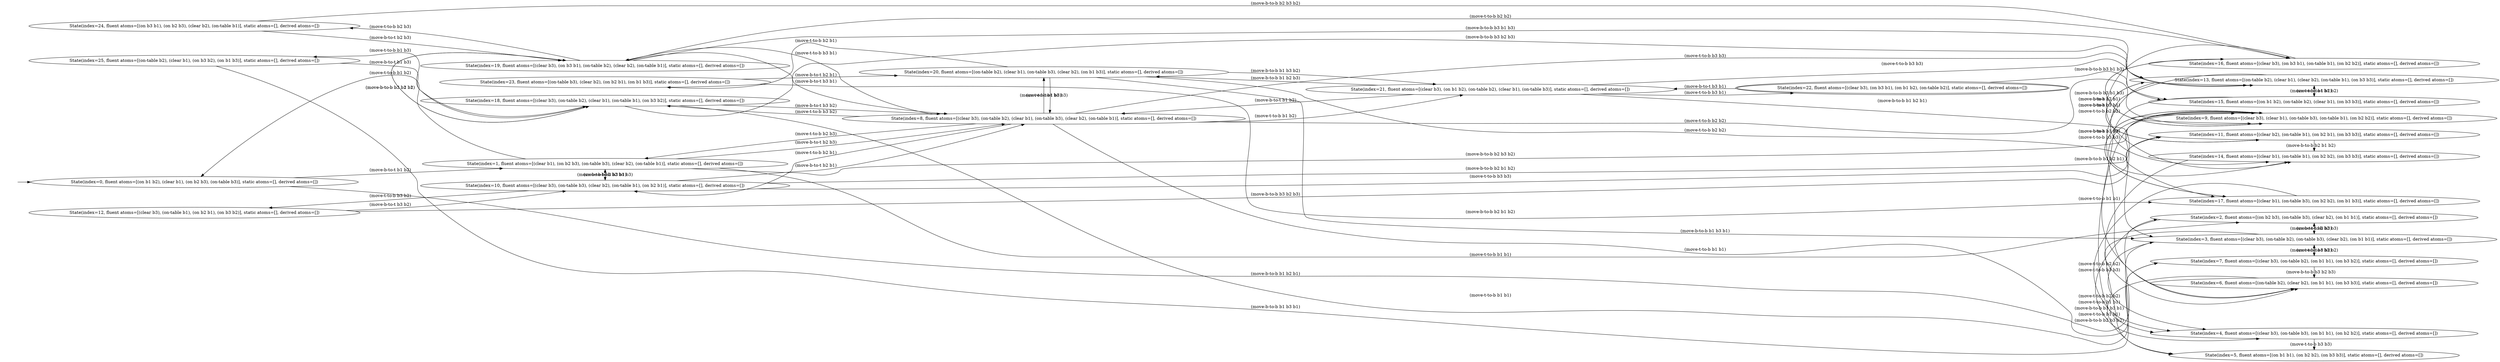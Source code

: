 digraph {
rankdir="LR"
s0[label="State(index=0, fluent atoms=[(on b1 b2), (clear b1), (on b2 b3), (on-table b3)], static atoms=[], derived atoms=[])"]
s1[label="State(index=1, fluent atoms=[(clear b1), (on b2 b3), (on-table b3), (clear b2), (on-table b1)], static atoms=[], derived atoms=[])"]
s2[label="State(index=2, fluent atoms=[(on b2 b3), (on-table b3), (clear b2), (on b1 b1)], static atoms=[], derived atoms=[])"]
s3[label="State(index=3, fluent atoms=[(clear b3), (on-table b2), (on-table b3), (clear b2), (on b1 b1)], static atoms=[], derived atoms=[])"]
s4[label="State(index=4, fluent atoms=[(clear b3), (on-table b3), (on b1 b1), (on b2 b2)], static atoms=[], derived atoms=[])"]
s5[label="State(index=5, fluent atoms=[(on b1 b1), (on b2 b2), (on b3 b3)], static atoms=[], derived atoms=[])"]
s6[label="State(index=6, fluent atoms=[(on-table b2), (clear b2), (on b1 b1), (on b3 b3)], static atoms=[], derived atoms=[])"]
s7[label="State(index=7, fluent atoms=[(clear b3), (on-table b2), (on b1 b1), (on b3 b2)], static atoms=[], derived atoms=[])"]
s8[label="State(index=8, fluent atoms=[(clear b3), (on-table b2), (clear b1), (on-table b3), (clear b2), (on-table b1)], static atoms=[], derived atoms=[])"]
s9[label="State(index=9, fluent atoms=[(clear b3), (clear b1), (on-table b3), (on-table b1), (on b2 b2)], static atoms=[], derived atoms=[])"]
s10[label="State(index=10, fluent atoms=[(clear b3), (on-table b3), (clear b2), (on-table b1), (on b2 b1)], static atoms=[], derived atoms=[])"]
s11[label="State(index=11, fluent atoms=[(clear b2), (on-table b1), (on b2 b1), (on b3 b3)], static atoms=[], derived atoms=[])"]
s12[label="State(index=12, fluent atoms=[(clear b3), (on-table b1), (on b2 b1), (on b3 b2)], static atoms=[], derived atoms=[])"]
s13[label="State(index=13, fluent atoms=[(on-table b2), (clear b1), (clear b2), (on-table b1), (on b3 b3)], static atoms=[], derived atoms=[])"]
s14[label="State(index=14, fluent atoms=[(clear b1), (on-table b1), (on b2 b2), (on b3 b3)], static atoms=[], derived atoms=[])"]
s15[label="State(index=15, fluent atoms=[(on b1 b2), (on-table b2), (clear b1), (on b3 b3)], static atoms=[], derived atoms=[])"]
s16[label="State(index=16, fluent atoms=[(clear b3), (on b3 b1), (on-table b1), (on b2 b2)], static atoms=[], derived atoms=[])"]
s17[label="State(index=17, fluent atoms=[(clear b1), (on-table b3), (on b2 b2), (on b1 b3)], static atoms=[], derived atoms=[])"]
s18[label="State(index=18, fluent atoms=[(clear b3), (on-table b2), (clear b1), (on-table b1), (on b3 b2)], static atoms=[], derived atoms=[])"]
s19[label="State(index=19, fluent atoms=[(clear b3), (on b3 b1), (on-table b2), (clear b2), (on-table b1)], static atoms=[], derived atoms=[])"]
s20[label="State(index=20, fluent atoms=[(on-table b2), (clear b1), (on-table b3), (clear b2), (on b1 b3)], static atoms=[], derived atoms=[])"]
s21[label="State(index=21, fluent atoms=[(clear b3), (on b1 b2), (on-table b2), (clear b1), (on-table b3)], static atoms=[], derived atoms=[])"]
s22[peripheries=2,label="State(index=22, fluent atoms=[(clear b3), (on b3 b1), (on b1 b2), (on-table b2)], static atoms=[], derived atoms=[])"]
s23[label="State(index=23, fluent atoms=[(on-table b3), (clear b2), (on b2 b1), (on b1 b3)], static atoms=[], derived atoms=[])"]
s24[label="State(index=24, fluent atoms=[(on b3 b1), (on b2 b3), (clear b2), (on-table b1)], static atoms=[], derived atoms=[])"]
s25[label="State(index=25, fluent atoms=[(on-table b2), (clear b1), (on b3 b2), (on b1 b3)], static atoms=[], derived atoms=[])"]
Dangling [ label = "", style = invis ]
{ rank = same; Dangling }
Dangling -> s0
{ rank = same; s2,s3,s4,s5,s6,s7,s9,s11,s13,s14,s15,s16,s17}
{ rank = same; s0,s12,s24,s25}
{ rank = same; s1,s10,s18,s19,s23}
{ rank = same; s8,s20}
{ rank = same; s21}
{ rank = same; s22}
s0->s1 [label="(move-b-to-t b1 b2)"]
s0->s2 [label="(move-b-to-b b1 b2 b1)"]
s2->s3 [label="(move-b-to-t b2 b3)"]
s2->s4 [label="(move-b-to-b b2 b3 b2)"]
s4->s5 [label="(move-t-to-b b3 b3)"]
s3->s6 [label="(move-t-to-b b3 b3)"]
s3->s4 [label="(move-t-to-b b2 b2)"]
s3->s7 [label="(move-t-to-b b3 b2)"]
s3->s2 [label="(move-t-to-b b2 b3)"]
s7->s3 [label="(move-b-to-t b3 b2)"]
s7->s6 [label="(move-b-to-b b3 b2 b3)"]
s6->s5 [label="(move-t-to-b b2 b2)"]
s1->s2 [label="(move-t-to-b b1 b1)"]
s1->s0 [label="(move-t-to-b b1 b2)"]
s1->s8 [label="(move-b-to-t b2 b3)"]
s1->s9 [label="(move-b-to-b b2 b3 b2)"]
s1->s10 [label="(move-b-to-b b2 b3 b1)"]
s10->s11 [label="(move-t-to-b b3 b3)"]
s10->s12 [label="(move-t-to-b b3 b2)"]
s10->s8 [label="(move-b-to-t b2 b1)"]
s10->s9 [label="(move-b-to-b b2 b1 b2)"]
s10->s1 [label="(move-b-to-b b2 b1 b3)"]
s12->s10 [label="(move-b-to-t b3 b2)"]
s12->s11 [label="(move-b-to-b b3 b2 b3)"]
s11->s13 [label="(move-b-to-t b2 b1)"]
s11->s14 [label="(move-b-to-b b2 b1 b2)"]
s14->s5 [label="(move-t-to-b b1 b1)"]
s13->s14 [label="(move-t-to-b b2 b2)"]
s13->s6 [label="(move-t-to-b b1 b1)"]
s13->s11 [label="(move-t-to-b b2 b1)"]
s13->s15 [label="(move-t-to-b b1 b2)"]
s15->s13 [label="(move-b-to-t b1 b2)"]
s15->s6 [label="(move-b-to-b b1 b2 b1)"]
s9->s14 [label="(move-t-to-b b3 b3)"]
s9->s4 [label="(move-t-to-b b1 b1)"]
s9->s16 [label="(move-t-to-b b3 b1)"]
s9->s17 [label="(move-t-to-b b1 b3)"]
s17->s9 [label="(move-b-to-t b1 b3)"]
s17->s4 [label="(move-b-to-b b1 b3 b1)"]
s16->s9 [label="(move-b-to-t b3 b1)"]
s16->s14 [label="(move-b-to-b b3 b1 b3)"]
s8->s13 [label="(move-t-to-b b3 b3)"]
s8->s9 [label="(move-t-to-b b2 b2)"]
s8->s18 [label="(move-t-to-b b3 b2)"]
s8->s1 [label="(move-t-to-b b2 b3)"]
s8->s3 [label="(move-t-to-b b1 b1)"]
s8->s19 [label="(move-t-to-b b3 b1)"]
s8->s20 [label="(move-t-to-b b1 b3)"]
s8->s10 [label="(move-t-to-b b2 b1)"]
s8->s21 [label="(move-t-to-b b1 b2)"]
s21->s15 [label="(move-t-to-b b3 b3)"]
s21->s22 [label="(move-t-to-b b3 b1)"]
s21->s8 [label="(move-b-to-t b1 b2)"]
s21->s3 [label="(move-b-to-b b1 b2 b1)"]
s21->s20 [label="(move-b-to-b b1 b2 b3)"]
s22->s21 [label="(move-b-to-t b3 b1)"]
s22->s15 [label="(move-b-to-b b3 b1 b3)"]
s20->s17 [label="(move-t-to-b b2 b2)"]
s20->s23 [label="(move-t-to-b b2 b1)"]
s20->s8 [label="(move-b-to-t b1 b3)"]
s20->s3 [label="(move-b-to-b b1 b3 b1)"]
s20->s21 [label="(move-b-to-b b1 b3 b2)"]
s23->s20 [label="(move-b-to-t b2 b1)"]
s23->s17 [label="(move-b-to-b b2 b1 b2)"]
s19->s16 [label="(move-t-to-b b2 b2)"]
s19->s24 [label="(move-t-to-b b2 b3)"]
s19->s8 [label="(move-b-to-t b3 b1)"]
s19->s13 [label="(move-b-to-b b3 b1 b3)"]
s19->s18 [label="(move-b-to-b b3 b1 b2)"]
s24->s19 [label="(move-b-to-t b2 b3)"]
s24->s16 [label="(move-b-to-b b2 b3 b2)"]
s18->s7 [label="(move-t-to-b b1 b1)"]
s18->s25 [label="(move-t-to-b b1 b3)"]
s18->s8 [label="(move-b-to-t b3 b2)"]
s18->s13 [label="(move-b-to-b b3 b2 b3)"]
s18->s19 [label="(move-b-to-b b3 b2 b1)"]
s25->s18 [label="(move-b-to-t b1 b3)"]
s25->s7 [label="(move-b-to-b b1 b3 b1)"]
}

